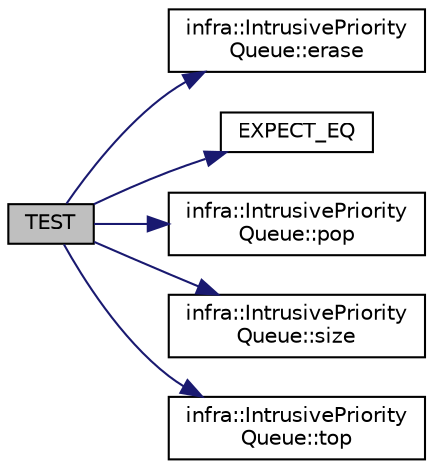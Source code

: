 digraph "TEST"
{
 // INTERACTIVE_SVG=YES
  edge [fontname="Helvetica",fontsize="10",labelfontname="Helvetica",labelfontsize="10"];
  node [fontname="Helvetica",fontsize="10",shape=record];
  rankdir="LR";
  Node24 [label="TEST",height=0.2,width=0.4,color="black", fillcolor="grey75", style="filled", fontcolor="black"];
  Node24 -> Node25 [color="midnightblue",fontsize="10",style="solid",fontname="Helvetica"];
  Node25 [label="infra::IntrusivePriority\lQueue::erase",height=0.2,width=0.4,color="black", fillcolor="white", style="filled",URL="$de/d08/classinfra_1_1_intrusive_priority_queue.html#a987e631ef99622900b4ca49a4f1ac7a1"];
  Node24 -> Node26 [color="midnightblue",fontsize="10",style="solid",fontname="Helvetica"];
  Node26 [label="EXPECT_EQ",height=0.2,width=0.4,color="black", fillcolor="white", style="filled",URL="$d6/def/_test_json_8cpp.html#a82745227e2f0a8edbb4ae630d88a8e86"];
  Node24 -> Node27 [color="midnightblue",fontsize="10",style="solid",fontname="Helvetica"];
  Node27 [label="infra::IntrusivePriority\lQueue::pop",height=0.2,width=0.4,color="black", fillcolor="white", style="filled",URL="$de/d08/classinfra_1_1_intrusive_priority_queue.html#ab7bb4da74ec168eece795df3f923f0b1"];
  Node24 -> Node28 [color="midnightblue",fontsize="10",style="solid",fontname="Helvetica"];
  Node28 [label="infra::IntrusivePriority\lQueue::size",height=0.2,width=0.4,color="black", fillcolor="white", style="filled",URL="$de/d08/classinfra_1_1_intrusive_priority_queue.html#a7523b18e83f79f87428e965435564f1a"];
  Node24 -> Node29 [color="midnightblue",fontsize="10",style="solid",fontname="Helvetica"];
  Node29 [label="infra::IntrusivePriority\lQueue::top",height=0.2,width=0.4,color="black", fillcolor="white", style="filled",URL="$de/d08/classinfra_1_1_intrusive_priority_queue.html#a924fd3b2ceb13719ef395bbf0db52bf2"];
}
